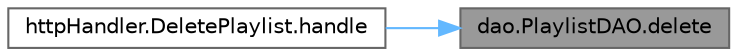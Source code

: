 digraph "dao.PlaylistDAO.delete"
{
 // LATEX_PDF_SIZE
  bgcolor="transparent";
  edge [fontname=Helvetica,fontsize=10,labelfontname=Helvetica,labelfontsize=10];
  node [fontname=Helvetica,fontsize=10,shape=box,height=0.2,width=0.4];
  rankdir="RL";
  Node1 [label="dao.PlaylistDAO.delete",height=0.2,width=0.4,color="gray40", fillcolor="grey60", style="filled", fontcolor="black",tooltip=" "];
  Node1 -> Node2 [dir="back",color="steelblue1",style="solid"];
  Node2 [label="httpHandler.DeletePlaylist.handle",height=0.2,width=0.4,color="grey40", fillcolor="white", style="filled",URL="$classhttp_handler_1_1_delete_playlist.html#a761680858dacd7a598fa0f9a3df97c10",tooltip=" "];
}
